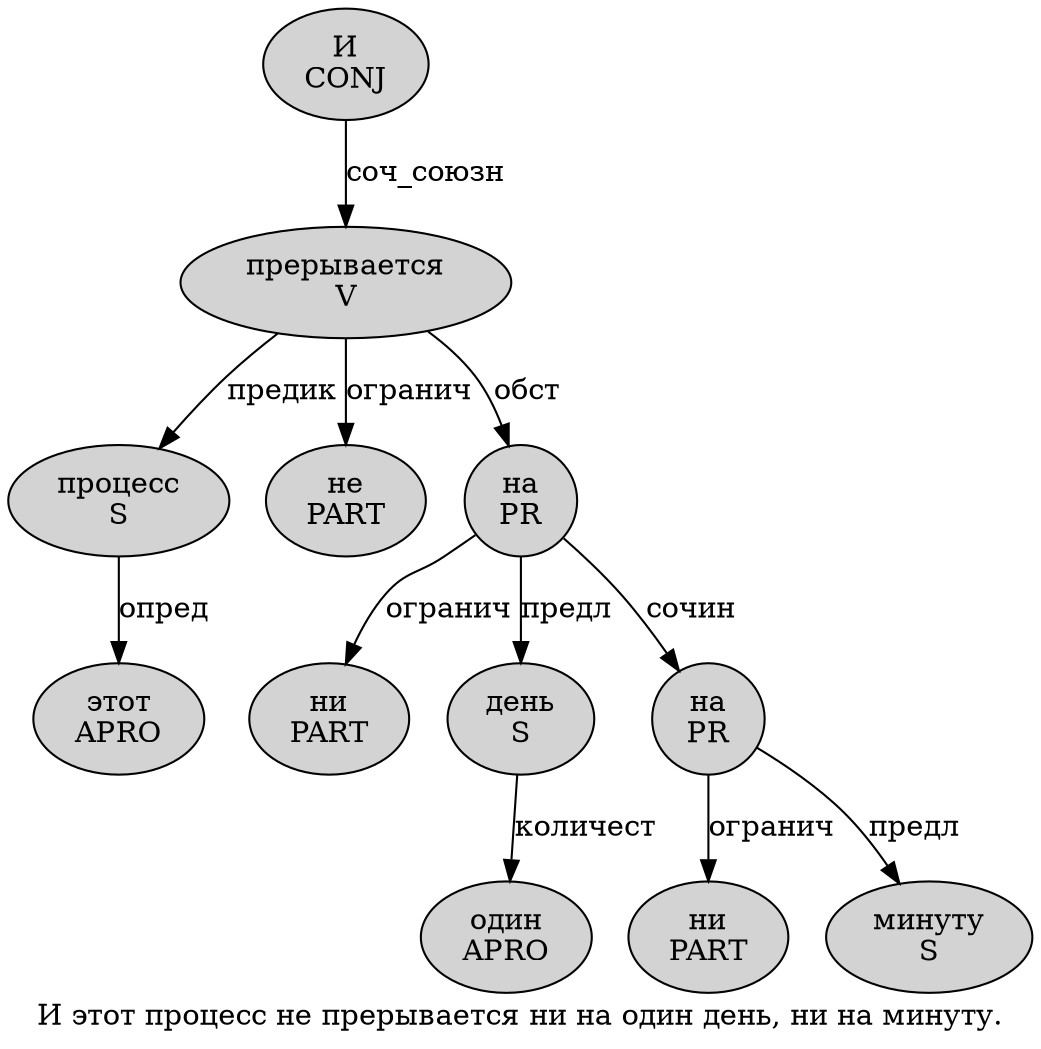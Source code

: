 digraph SENTENCE_3730 {
	graph [label="И этот процесс не прерывается ни на один день, ни на минуту."]
	node [style=filled]
		0 [label="И
CONJ" color="" fillcolor=lightgray penwidth=1 shape=ellipse]
		1 [label="этот
APRO" color="" fillcolor=lightgray penwidth=1 shape=ellipse]
		2 [label="процесс
S" color="" fillcolor=lightgray penwidth=1 shape=ellipse]
		3 [label="не
PART" color="" fillcolor=lightgray penwidth=1 shape=ellipse]
		4 [label="прерывается
V" color="" fillcolor=lightgray penwidth=1 shape=ellipse]
		5 [label="ни
PART" color="" fillcolor=lightgray penwidth=1 shape=ellipse]
		6 [label="на
PR" color="" fillcolor=lightgray penwidth=1 shape=ellipse]
		7 [label="один
APRO" color="" fillcolor=lightgray penwidth=1 shape=ellipse]
		8 [label="день
S" color="" fillcolor=lightgray penwidth=1 shape=ellipse]
		10 [label="ни
PART" color="" fillcolor=lightgray penwidth=1 shape=ellipse]
		11 [label="на
PR" color="" fillcolor=lightgray penwidth=1 shape=ellipse]
		12 [label="минуту
S" color="" fillcolor=lightgray penwidth=1 shape=ellipse]
			4 -> 2 [label="предик"]
			4 -> 3 [label="огранич"]
			4 -> 6 [label="обст"]
			11 -> 10 [label="огранич"]
			11 -> 12 [label="предл"]
			6 -> 5 [label="огранич"]
			6 -> 8 [label="предл"]
			6 -> 11 [label="сочин"]
			2 -> 1 [label="опред"]
			8 -> 7 [label="количест"]
			0 -> 4 [label="соч_союзн"]
}
